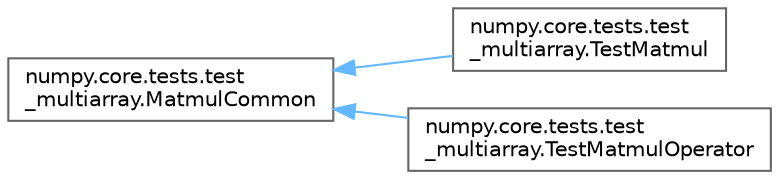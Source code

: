 digraph "Graphical Class Hierarchy"
{
 // LATEX_PDF_SIZE
  bgcolor="transparent";
  edge [fontname=Helvetica,fontsize=10,labelfontname=Helvetica,labelfontsize=10];
  node [fontname=Helvetica,fontsize=10,shape=box,height=0.2,width=0.4];
  rankdir="LR";
  Node0 [id="Node000000",label="numpy.core.tests.test\l_multiarray.MatmulCommon",height=0.2,width=0.4,color="grey40", fillcolor="white", style="filled",URL="$de/dce/classnumpy_1_1core_1_1tests_1_1test__multiarray_1_1MatmulCommon.html",tooltip=" "];
  Node0 -> Node1 [id="edge4271_Node000000_Node000001",dir="back",color="steelblue1",style="solid",tooltip=" "];
  Node1 [id="Node000001",label="numpy.core.tests.test\l_multiarray.TestMatmul",height=0.2,width=0.4,color="grey40", fillcolor="white", style="filled",URL="$db/de4/classnumpy_1_1core_1_1tests_1_1test__multiarray_1_1TestMatmul.html",tooltip=" "];
  Node0 -> Node2 [id="edge4272_Node000000_Node000002",dir="back",color="steelblue1",style="solid",tooltip=" "];
  Node2 [id="Node000002",label="numpy.core.tests.test\l_multiarray.TestMatmulOperator",height=0.2,width=0.4,color="grey40", fillcolor="white", style="filled",URL="$d7/db4/classnumpy_1_1core_1_1tests_1_1test__multiarray_1_1TestMatmulOperator.html",tooltip=" "];
}

